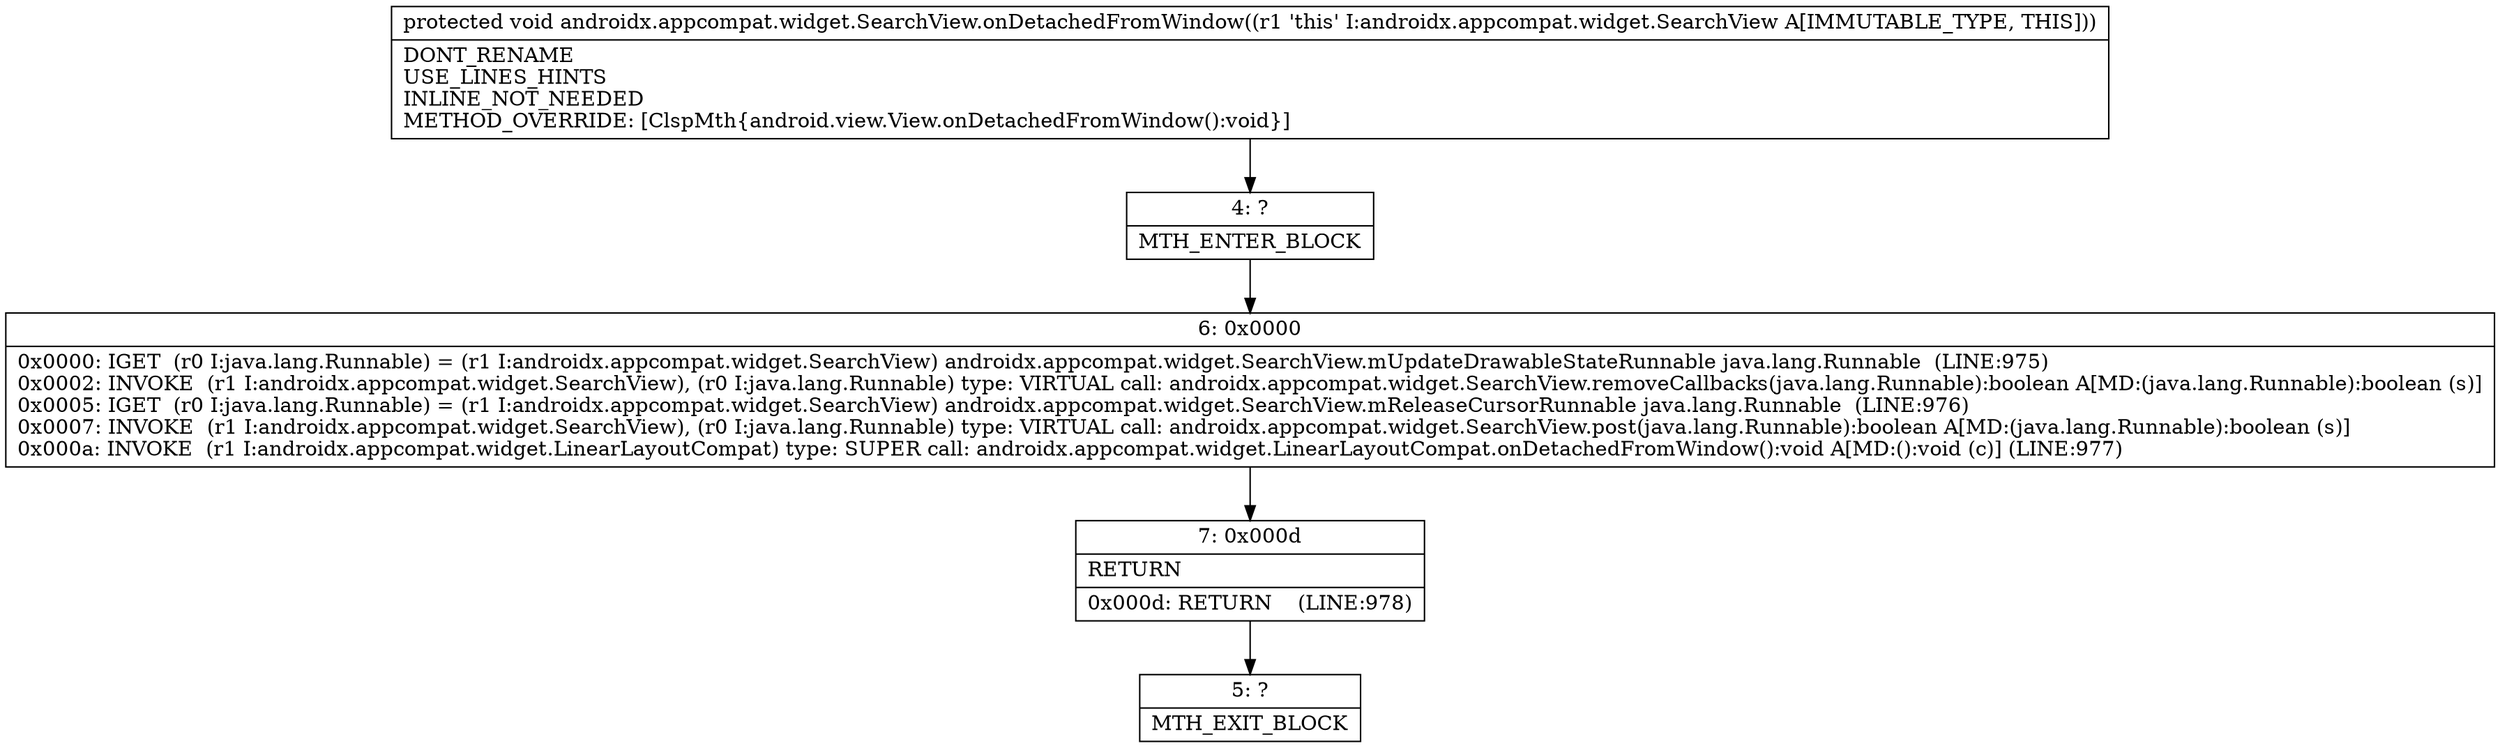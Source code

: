 digraph "CFG forandroidx.appcompat.widget.SearchView.onDetachedFromWindow()V" {
Node_4 [shape=record,label="{4\:\ ?|MTH_ENTER_BLOCK\l}"];
Node_6 [shape=record,label="{6\:\ 0x0000|0x0000: IGET  (r0 I:java.lang.Runnable) = (r1 I:androidx.appcompat.widget.SearchView) androidx.appcompat.widget.SearchView.mUpdateDrawableStateRunnable java.lang.Runnable  (LINE:975)\l0x0002: INVOKE  (r1 I:androidx.appcompat.widget.SearchView), (r0 I:java.lang.Runnable) type: VIRTUAL call: androidx.appcompat.widget.SearchView.removeCallbacks(java.lang.Runnable):boolean A[MD:(java.lang.Runnable):boolean (s)]\l0x0005: IGET  (r0 I:java.lang.Runnable) = (r1 I:androidx.appcompat.widget.SearchView) androidx.appcompat.widget.SearchView.mReleaseCursorRunnable java.lang.Runnable  (LINE:976)\l0x0007: INVOKE  (r1 I:androidx.appcompat.widget.SearchView), (r0 I:java.lang.Runnable) type: VIRTUAL call: androidx.appcompat.widget.SearchView.post(java.lang.Runnable):boolean A[MD:(java.lang.Runnable):boolean (s)]\l0x000a: INVOKE  (r1 I:androidx.appcompat.widget.LinearLayoutCompat) type: SUPER call: androidx.appcompat.widget.LinearLayoutCompat.onDetachedFromWindow():void A[MD:():void (c)] (LINE:977)\l}"];
Node_7 [shape=record,label="{7\:\ 0x000d|RETURN\l|0x000d: RETURN    (LINE:978)\l}"];
Node_5 [shape=record,label="{5\:\ ?|MTH_EXIT_BLOCK\l}"];
MethodNode[shape=record,label="{protected void androidx.appcompat.widget.SearchView.onDetachedFromWindow((r1 'this' I:androidx.appcompat.widget.SearchView A[IMMUTABLE_TYPE, THIS]))  | DONT_RENAME\lUSE_LINES_HINTS\lINLINE_NOT_NEEDED\lMETHOD_OVERRIDE: [ClspMth\{android.view.View.onDetachedFromWindow():void\}]\l}"];
MethodNode -> Node_4;Node_4 -> Node_6;
Node_6 -> Node_7;
Node_7 -> Node_5;
}

